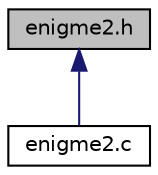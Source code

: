digraph "enigme2.h"
{
  edge [fontname="Helvetica",fontsize="10",labelfontname="Helvetica",labelfontsize="10"];
  node [fontname="Helvetica",fontsize="10",shape=record];
  Node9 [label="enigme2.h",height=0.2,width=0.4,color="black", fillcolor="grey75", style="filled", fontcolor="black"];
  Node9 -> Node10 [dir="back",color="midnightblue",fontsize="10",style="solid"];
  Node10 [label="enigme2.c",height=0.2,width=0.4,color="black", fillcolor="white", style="filled",URL="$enigme2_8c.html",tooltip="enigma 2. "];
}

